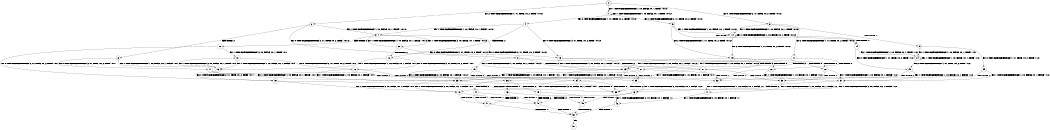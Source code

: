 digraph BCG {
size = "7, 10.5";
center = TRUE;
node [shape = circle];
0 [peripheries = 2];
0 -> 1 [label = "EX !1 !ATOMIC_EXCH_BRANCH (1, +0, FALSE, +0, 1, TRUE) !:0:1:2:"];
0 -> 2 [label = "EX !2 !ATOMIC_EXCH_BRANCH (1, +1, TRUE, +0, 2, TRUE) !:0:1:2:"];
0 -> 3 [label = "EX !0 !ATOMIC_EXCH_BRANCH (2, +1, TRUE, +0, 2, TRUE) !:0:1:2:"];
1 -> 4 [label = "EX !2 !ATOMIC_EXCH_BRANCH (1, +1, TRUE, +0, 2, TRUE) !:0:1:2:"];
1 -> 5 [label = "EX !0 !ATOMIC_EXCH_BRANCH (2, +1, TRUE, +0, 2, TRUE) !:0:1:2:"];
1 -> 1 [label = "EX !1 !ATOMIC_EXCH_BRANCH (1, +0, FALSE, +0, 1, TRUE) !:0:1:2:"];
2 -> 6 [label = "TERMINATE !2"];
2 -> 7 [label = "EX !1 !ATOMIC_EXCH_BRANCH (1, +0, FALSE, +0, 1, FALSE) !:0:1:2:"];
2 -> 8 [label = "EX !0 !ATOMIC_EXCH_BRANCH (2, +1, TRUE, +0, 2, TRUE) !:0:1:2:"];
3 -> 9 [label = "TERMINATE !0"];
3 -> 10 [label = "EX !1 !ATOMIC_EXCH_BRANCH (1, +0, FALSE, +0, 1, TRUE) !:0:1:2:"];
3 -> 11 [label = "EX !2 !ATOMIC_EXCH_BRANCH (1, +1, TRUE, +0, 2, TRUE) !:0:1:2:"];
4 -> 12 [label = "TERMINATE !2"];
4 -> 13 [label = "EX !0 !ATOMIC_EXCH_BRANCH (2, +1, TRUE, +0, 2, TRUE) !:0:1:2:"];
4 -> 7 [label = "EX !1 !ATOMIC_EXCH_BRANCH (1, +0, FALSE, +0, 1, FALSE) !:0:1:2:"];
5 -> 14 [label = "TERMINATE !0"];
5 -> 15 [label = "EX !2 !ATOMIC_EXCH_BRANCH (1, +1, TRUE, +0, 2, TRUE) !:0:1:2:"];
5 -> 10 [label = "EX !1 !ATOMIC_EXCH_BRANCH (1, +0, FALSE, +0, 1, TRUE) !:0:1:2:"];
6 -> 16 [label = "EX !1 !ATOMIC_EXCH_BRANCH (1, +0, FALSE, +0, 1, FALSE) !:0:1:"];
6 -> 17 [label = "EX !0 !ATOMIC_EXCH_BRANCH (2, +1, TRUE, +0, 2, TRUE) !:0:1:"];
7 -> 18 [label = "TERMINATE !2"];
7 -> 19 [label = "EX !0 !ATOMIC_EXCH_BRANCH (2, +1, TRUE, +0, 2, TRUE) !:0:1:2:"];
7 -> 20 [label = "EX !1 !ATOMIC_EXCH_BRANCH (2, +0, FALSE, +0, 1, TRUE) !:0:1:2:"];
8 -> 21 [label = "TERMINATE !2"];
8 -> 22 [label = "TERMINATE !0"];
8 -> 23 [label = "EX !1 !ATOMIC_EXCH_BRANCH (1, +0, FALSE, +0, 1, FALSE) !:0:1:2:"];
9 -> 24 [label = "EX !1 !ATOMIC_EXCH_BRANCH (1, +0, FALSE, +0, 1, TRUE) !:1:2:"];
9 -> 25 [label = "EX !2 !ATOMIC_EXCH_BRANCH (1, +1, TRUE, +0, 2, TRUE) !:1:2:"];
10 -> 14 [label = "TERMINATE !0"];
10 -> 15 [label = "EX !2 !ATOMIC_EXCH_BRANCH (1, +1, TRUE, +0, 2, TRUE) !:0:1:2:"];
10 -> 10 [label = "EX !1 !ATOMIC_EXCH_BRANCH (1, +0, FALSE, +0, 1, TRUE) !:0:1:2:"];
11 -> 21 [label = "TERMINATE !2"];
11 -> 22 [label = "TERMINATE !0"];
11 -> 23 [label = "EX !1 !ATOMIC_EXCH_BRANCH (1, +0, FALSE, +0, 1, FALSE) !:0:1:2:"];
12 -> 26 [label = "EX !0 !ATOMIC_EXCH_BRANCH (2, +1, TRUE, +0, 2, TRUE) !:0:1:"];
12 -> 16 [label = "EX !1 !ATOMIC_EXCH_BRANCH (1, +0, FALSE, +0, 1, FALSE) !:0:1:"];
13 -> 27 [label = "TERMINATE !2"];
13 -> 28 [label = "TERMINATE !0"];
13 -> 23 [label = "EX !1 !ATOMIC_EXCH_BRANCH (1, +0, FALSE, +0, 1, FALSE) !:0:1:2:"];
14 -> 29 [label = "EX !2 !ATOMIC_EXCH_BRANCH (1, +1, TRUE, +0, 2, TRUE) !:1:2:"];
14 -> 24 [label = "EX !1 !ATOMIC_EXCH_BRANCH (1, +0, FALSE, +0, 1, TRUE) !:1:2:"];
15 -> 27 [label = "TERMINATE !2"];
15 -> 28 [label = "TERMINATE !0"];
15 -> 23 [label = "EX !1 !ATOMIC_EXCH_BRANCH (1, +0, FALSE, +0, 1, FALSE) !:0:1:2:"];
16 -> 30 [label = "EX !0 !ATOMIC_EXCH_BRANCH (2, +1, TRUE, +0, 2, TRUE) !:0:1:"];
16 -> 31 [label = "EX !1 !ATOMIC_EXCH_BRANCH (2, +0, FALSE, +0, 1, TRUE) !:0:1:"];
17 -> 32 [label = "TERMINATE !0"];
17 -> 33 [label = "EX !1 !ATOMIC_EXCH_BRANCH (1, +0, FALSE, +0, 1, FALSE) !:0:1:"];
18 -> 30 [label = "EX !0 !ATOMIC_EXCH_BRANCH (2, +1, TRUE, +0, 2, TRUE) !:0:1:"];
18 -> 31 [label = "EX !1 !ATOMIC_EXCH_BRANCH (2, +0, FALSE, +0, 1, TRUE) !:0:1:"];
19 -> 34 [label = "TERMINATE !2"];
19 -> 35 [label = "TERMINATE !0"];
19 -> 36 [label = "EX !1 !ATOMIC_EXCH_BRANCH (2, +0, FALSE, +0, 1, FALSE) !:0:1:2:"];
20 -> 12 [label = "TERMINATE !2"];
20 -> 13 [label = "EX !0 !ATOMIC_EXCH_BRANCH (2, +1, TRUE, +0, 2, TRUE) !:0:1:2:"];
20 -> 7 [label = "EX !1 !ATOMIC_EXCH_BRANCH (1, +0, FALSE, +0, 1, FALSE) !:0:1:2:"];
21 -> 32 [label = "TERMINATE !0"];
21 -> 33 [label = "EX !1 !ATOMIC_EXCH_BRANCH (1, +0, FALSE, +0, 1, FALSE) !:0:1:"];
22 -> 32 [label = "TERMINATE !2"];
22 -> 37 [label = "EX !1 !ATOMIC_EXCH_BRANCH (1, +0, FALSE, +0, 1, FALSE) !:1:2:"];
23 -> 34 [label = "TERMINATE !2"];
23 -> 35 [label = "TERMINATE !0"];
23 -> 36 [label = "EX !1 !ATOMIC_EXCH_BRANCH (2, +0, FALSE, +0, 1, FALSE) !:0:1:2:"];
24 -> 29 [label = "EX !2 !ATOMIC_EXCH_BRANCH (1, +1, TRUE, +0, 2, TRUE) !:1:2:"];
24 -> 24 [label = "EX !1 !ATOMIC_EXCH_BRANCH (1, +0, FALSE, +0, 1, TRUE) !:1:2:"];
25 -> 32 [label = "TERMINATE !2"];
25 -> 37 [label = "EX !1 !ATOMIC_EXCH_BRANCH (1, +0, FALSE, +0, 1, FALSE) !:1:2:"];
26 -> 38 [label = "TERMINATE !0"];
26 -> 33 [label = "EX !1 !ATOMIC_EXCH_BRANCH (1, +0, FALSE, +0, 1, FALSE) !:0:1:"];
27 -> 38 [label = "TERMINATE !0"];
27 -> 33 [label = "EX !1 !ATOMIC_EXCH_BRANCH (1, +0, FALSE, +0, 1, FALSE) !:0:1:"];
28 -> 38 [label = "TERMINATE !2"];
28 -> 37 [label = "EX !1 !ATOMIC_EXCH_BRANCH (1, +0, FALSE, +0, 1, FALSE) !:1:2:"];
29 -> 38 [label = "TERMINATE !2"];
29 -> 37 [label = "EX !1 !ATOMIC_EXCH_BRANCH (1, +0, FALSE, +0, 1, FALSE) !:1:2:"];
30 -> 39 [label = "TERMINATE !0"];
30 -> 40 [label = "EX !1 !ATOMIC_EXCH_BRANCH (2, +0, FALSE, +0, 1, FALSE) !:0:1:"];
31 -> 26 [label = "EX !0 !ATOMIC_EXCH_BRANCH (2, +1, TRUE, +0, 2, TRUE) !:0:1:"];
31 -> 16 [label = "EX !1 !ATOMIC_EXCH_BRANCH (1, +0, FALSE, +0, 1, FALSE) !:0:1:"];
32 -> 41 [label = "EX !1 !ATOMIC_EXCH_BRANCH (1, +0, FALSE, +0, 1, FALSE) !:1:"];
33 -> 39 [label = "TERMINATE !0"];
33 -> 40 [label = "EX !1 !ATOMIC_EXCH_BRANCH (2, +0, FALSE, +0, 1, FALSE) !:0:1:"];
34 -> 39 [label = "TERMINATE !0"];
34 -> 40 [label = "EX !1 !ATOMIC_EXCH_BRANCH (2, +0, FALSE, +0, 1, FALSE) !:0:1:"];
35 -> 39 [label = "TERMINATE !2"];
35 -> 42 [label = "EX !1 !ATOMIC_EXCH_BRANCH (2, +0, FALSE, +0, 1, FALSE) !:1:2:"];
36 -> 43 [label = "TERMINATE !1"];
36 -> 44 [label = "TERMINATE !2"];
36 -> 45 [label = "TERMINATE !0"];
37 -> 39 [label = "TERMINATE !2"];
37 -> 42 [label = "EX !1 !ATOMIC_EXCH_BRANCH (2, +0, FALSE, +0, 1, FALSE) !:1:2:"];
38 -> 41 [label = "EX !1 !ATOMIC_EXCH_BRANCH (1, +0, FALSE, +0, 1, FALSE) !:1:"];
39 -> 46 [label = "EX !1 !ATOMIC_EXCH_BRANCH (2, +0, FALSE, +0, 1, FALSE) !:1:"];
40 -> 47 [label = "TERMINATE !1"];
40 -> 48 [label = "TERMINATE !0"];
41 -> 46 [label = "EX !1 !ATOMIC_EXCH_BRANCH (2, +0, FALSE, +0, 1, FALSE) !:1:"];
42 -> 49 [label = "TERMINATE !1"];
42 -> 48 [label = "TERMINATE !2"];
43 -> 47 [label = "TERMINATE !2"];
43 -> 49 [label = "TERMINATE !0"];
44 -> 47 [label = "TERMINATE !1"];
44 -> 48 [label = "TERMINATE !0"];
45 -> 49 [label = "TERMINATE !1"];
45 -> 48 [label = "TERMINATE !2"];
46 -> 50 [label = "TERMINATE !1"];
47 -> 50 [label = "TERMINATE !0"];
48 -> 50 [label = "TERMINATE !1"];
49 -> 50 [label = "TERMINATE !2"];
50 -> 51 [label = "exit"];
}
